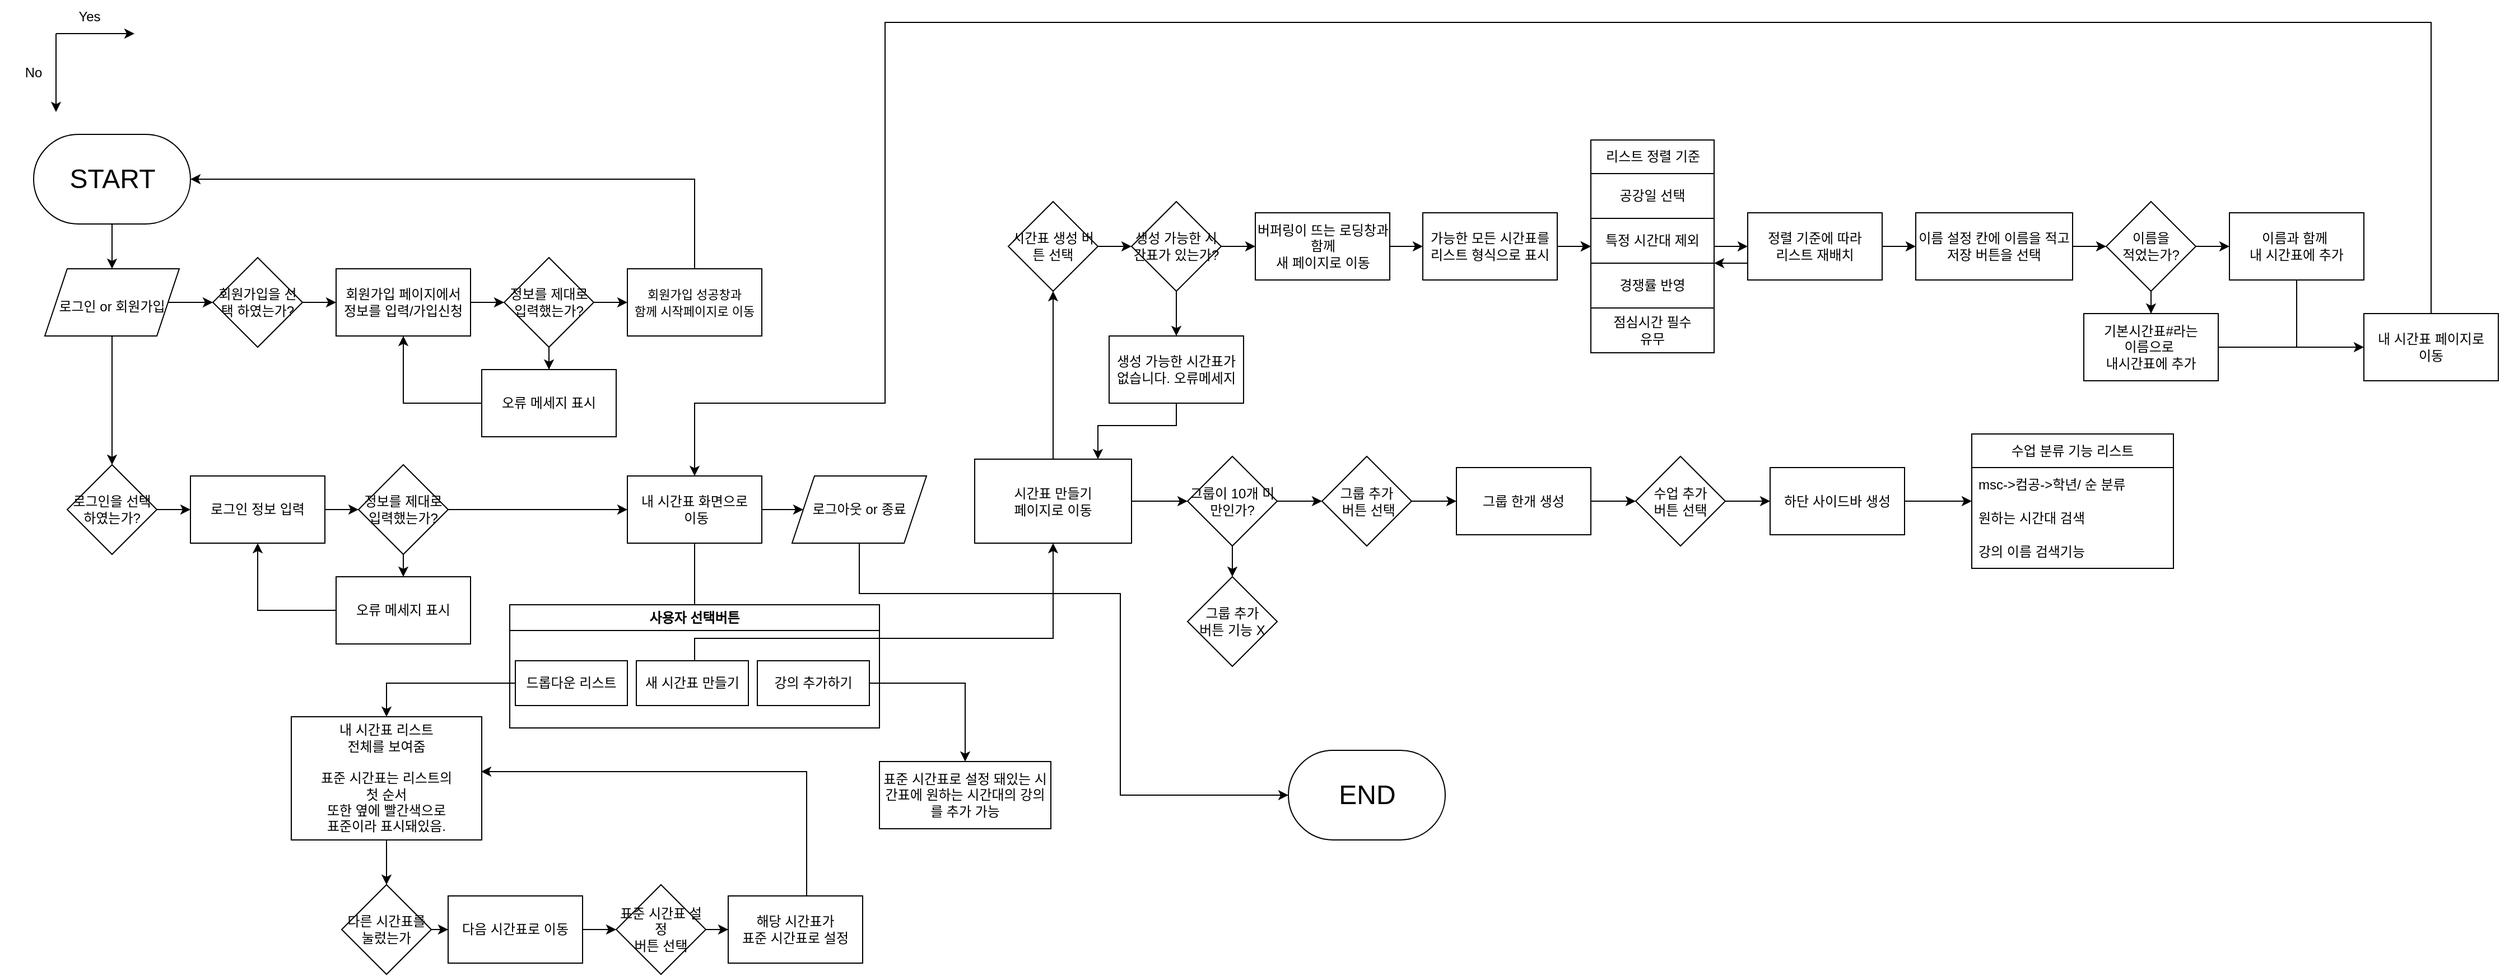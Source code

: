 <mxfile version="20.7.4" type="device"><diagram id="dqV4xJr0nWZec73tNw9l" name="페이지-1"><mxGraphModel dx="993" dy="639" grid="1" gridSize="10" guides="1" tooltips="1" connect="1" arrows="1" fold="1" page="1" pageScale="1" pageWidth="827" pageHeight="1169" math="0" shadow="0"><root><mxCell id="0"/><mxCell id="1" parent="0"/><mxCell id="DHBxJcmGTmecuj91Dgxm-1" value="" style="endArrow=classic;html=1;rounded=0;" edge="1" parent="1"><mxGeometry width="50" height="50" relative="1" as="geometry"><mxPoint x="50" y="40" as="sourcePoint"/><mxPoint x="50" y="110" as="targetPoint"/></mxGeometry></mxCell><mxCell id="DHBxJcmGTmecuj91Dgxm-2" value="" style="endArrow=classic;html=1;rounded=0;" edge="1" parent="1"><mxGeometry width="50" height="50" relative="1" as="geometry"><mxPoint x="50" y="40" as="sourcePoint"/><mxPoint x="120" y="40" as="targetPoint"/></mxGeometry></mxCell><mxCell id="DHBxJcmGTmecuj91Dgxm-3" value="Yes" style="text;html=1;strokeColor=none;fillColor=none;align=center;verticalAlign=middle;whiteSpace=wrap;rounded=0;" vertex="1" parent="1"><mxGeometry x="50" y="10" width="60" height="30" as="geometry"/></mxCell><mxCell id="DHBxJcmGTmecuj91Dgxm-4" value="No" style="text;html=1;strokeColor=none;fillColor=none;align=center;verticalAlign=middle;whiteSpace=wrap;rounded=0;" vertex="1" parent="1"><mxGeometry y="60" width="60" height="30" as="geometry"/></mxCell><mxCell id="DHBxJcmGTmecuj91Dgxm-8" style="edgeStyle=orthogonalEdgeStyle;rounded=0;orthogonalLoop=1;jettySize=auto;html=1;fontSize=24;" edge="1" parent="1" source="DHBxJcmGTmecuj91Dgxm-7" target="DHBxJcmGTmecuj91Dgxm-9"><mxGeometry relative="1" as="geometry"><mxPoint x="100" y="260" as="targetPoint"/></mxGeometry></mxCell><mxCell id="DHBxJcmGTmecuj91Dgxm-7" value="&lt;font style=&quot;font-size: 24px;&quot;&gt;START&lt;/font&gt;" style="html=1;dashed=0;whitespace=wrap;shape=mxgraph.dfd.start" vertex="1" parent="1"><mxGeometry x="30" y="130" width="140" height="80" as="geometry"/></mxCell><mxCell id="DHBxJcmGTmecuj91Dgxm-10" style="edgeStyle=orthogonalEdgeStyle;rounded=0;orthogonalLoop=1;jettySize=auto;html=1;fontSize=12;" edge="1" parent="1" source="DHBxJcmGTmecuj91Dgxm-9" target="DHBxJcmGTmecuj91Dgxm-11"><mxGeometry relative="1" as="geometry"><mxPoint x="100" y="360" as="targetPoint"/></mxGeometry></mxCell><mxCell id="DHBxJcmGTmecuj91Dgxm-21" style="edgeStyle=orthogonalEdgeStyle;rounded=0;orthogonalLoop=1;jettySize=auto;html=1;fontSize=11;" edge="1" parent="1" source="DHBxJcmGTmecuj91Dgxm-9" target="DHBxJcmGTmecuj91Dgxm-22"><mxGeometry relative="1" as="geometry"><mxPoint x="100" y="370" as="targetPoint"/></mxGeometry></mxCell><mxCell id="DHBxJcmGTmecuj91Dgxm-9" value="&lt;span style=&quot;font-size: 12px;&quot;&gt;로그인 or 회원가입&lt;/span&gt;" style="shape=parallelogram;perimeter=parallelogramPerimeter;whiteSpace=wrap;html=1;fixedSize=1;fontSize=24;" vertex="1" parent="1"><mxGeometry x="40" y="250" width="120" height="60" as="geometry"/></mxCell><mxCell id="DHBxJcmGTmecuj91Dgxm-12" style="edgeStyle=orthogonalEdgeStyle;rounded=0;orthogonalLoop=1;jettySize=auto;html=1;fontSize=12;" edge="1" parent="1" source="DHBxJcmGTmecuj91Dgxm-11" target="DHBxJcmGTmecuj91Dgxm-14"><mxGeometry relative="1" as="geometry"><mxPoint x="190" y="370" as="targetPoint"/></mxGeometry></mxCell><mxCell id="DHBxJcmGTmecuj91Dgxm-11" value="회원가입을 선택 하였는가?" style="rhombus;whiteSpace=wrap;html=1;fontSize=12;" vertex="1" parent="1"><mxGeometry x="190" y="240" width="80" height="80" as="geometry"/></mxCell><mxCell id="DHBxJcmGTmecuj91Dgxm-16" style="edgeStyle=orthogonalEdgeStyle;rounded=0;orthogonalLoop=1;jettySize=auto;html=1;fontSize=12;" edge="1" parent="1" source="DHBxJcmGTmecuj91Dgxm-14" target="DHBxJcmGTmecuj91Dgxm-17"><mxGeometry relative="1" as="geometry"><mxPoint x="370" y="370" as="targetPoint"/></mxGeometry></mxCell><mxCell id="DHBxJcmGTmecuj91Dgxm-14" value="회원가입 페이지에서&lt;br&gt;정보를 입력/가입신청" style="rounded=0;whiteSpace=wrap;html=1;fontSize=12;" vertex="1" parent="1"><mxGeometry x="300" y="250" width="120" height="60" as="geometry"/></mxCell><mxCell id="DHBxJcmGTmecuj91Dgxm-18" style="edgeStyle=orthogonalEdgeStyle;rounded=0;orthogonalLoop=1;jettySize=auto;html=1;fontSize=12;" edge="1" parent="1" source="DHBxJcmGTmecuj91Dgxm-17" target="DHBxJcmGTmecuj91Dgxm-19"><mxGeometry relative="1" as="geometry"><mxPoint x="500" y="370" as="targetPoint"/></mxGeometry></mxCell><mxCell id="DHBxJcmGTmecuj91Dgxm-25" style="edgeStyle=orthogonalEdgeStyle;rounded=0;orthogonalLoop=1;jettySize=auto;html=1;fontSize=12;" edge="1" parent="1" source="DHBxJcmGTmecuj91Dgxm-17" target="DHBxJcmGTmecuj91Dgxm-26"><mxGeometry relative="1" as="geometry"><mxPoint x="480" y="370" as="targetPoint"/></mxGeometry></mxCell><mxCell id="DHBxJcmGTmecuj91Dgxm-17" value="정보를 제대로 입력했는가?" style="rhombus;whiteSpace=wrap;html=1;fontSize=12;" vertex="1" parent="1"><mxGeometry x="450" y="240" width="80" height="80" as="geometry"/></mxCell><mxCell id="DHBxJcmGTmecuj91Dgxm-20" style="edgeStyle=orthogonalEdgeStyle;rounded=0;orthogonalLoop=1;jettySize=auto;html=1;entryX=1;entryY=0.5;entryDx=0;entryDy=0;entryPerimeter=0;fontSize=11;" edge="1" parent="1" source="DHBxJcmGTmecuj91Dgxm-19" target="DHBxJcmGTmecuj91Dgxm-7"><mxGeometry relative="1" as="geometry"><Array as="points"><mxPoint x="620" y="170"/></Array></mxGeometry></mxCell><mxCell id="DHBxJcmGTmecuj91Dgxm-19" value="&lt;font style=&quot;font-size: 11px;&quot;&gt;회원가입 성공창과&lt;br&gt;함께 시작페이지로 이동&lt;/font&gt;" style="rounded=0;whiteSpace=wrap;html=1;fontSize=12;" vertex="1" parent="1"><mxGeometry x="560" y="250" width="120" height="60" as="geometry"/></mxCell><mxCell id="DHBxJcmGTmecuj91Dgxm-23" style="edgeStyle=orthogonalEdgeStyle;rounded=0;orthogonalLoop=1;jettySize=auto;html=1;fontSize=12;" edge="1" parent="1" source="DHBxJcmGTmecuj91Dgxm-22" target="DHBxJcmGTmecuj91Dgxm-24"><mxGeometry relative="1" as="geometry"><mxPoint x="200" y="395" as="targetPoint"/></mxGeometry></mxCell><mxCell id="DHBxJcmGTmecuj91Dgxm-22" value="&lt;font style=&quot;font-size: 12px;&quot;&gt;로그인을 선택하였는가?&lt;/font&gt;" style="rhombus;whiteSpace=wrap;html=1;fontSize=11;" vertex="1" parent="1"><mxGeometry x="60" y="425" width="80" height="80" as="geometry"/></mxCell><mxCell id="DHBxJcmGTmecuj91Dgxm-28" style="edgeStyle=orthogonalEdgeStyle;rounded=0;orthogonalLoop=1;jettySize=auto;html=1;fontSize=12;" edge="1" parent="1" source="DHBxJcmGTmecuj91Dgxm-24" target="DHBxJcmGTmecuj91Dgxm-29"><mxGeometry relative="1" as="geometry"><mxPoint x="340" y="435" as="targetPoint"/></mxGeometry></mxCell><mxCell id="DHBxJcmGTmecuj91Dgxm-24" value="로그인 정보 입력" style="rounded=0;whiteSpace=wrap;html=1;fontSize=12;" vertex="1" parent="1"><mxGeometry x="170" y="435" width="120" height="60" as="geometry"/></mxCell><mxCell id="DHBxJcmGTmecuj91Dgxm-27" style="edgeStyle=orthogonalEdgeStyle;rounded=0;orthogonalLoop=1;jettySize=auto;html=1;fontSize=12;entryX=0.5;entryY=1;entryDx=0;entryDy=0;" edge="1" parent="1" source="DHBxJcmGTmecuj91Dgxm-26" target="DHBxJcmGTmecuj91Dgxm-14"><mxGeometry relative="1" as="geometry"><mxPoint x="360" y="320" as="targetPoint"/><Array as="points"><mxPoint x="360" y="370"/></Array></mxGeometry></mxCell><mxCell id="DHBxJcmGTmecuj91Dgxm-26" value="오류 메세지 표시" style="rounded=0;whiteSpace=wrap;html=1;fontSize=12;" vertex="1" parent="1"><mxGeometry x="430" y="340" width="120" height="60" as="geometry"/></mxCell><mxCell id="DHBxJcmGTmecuj91Dgxm-30" style="edgeStyle=orthogonalEdgeStyle;rounded=0;orthogonalLoop=1;jettySize=auto;html=1;fontSize=12;" edge="1" parent="1" source="DHBxJcmGTmecuj91Dgxm-29" target="DHBxJcmGTmecuj91Dgxm-31"><mxGeometry relative="1" as="geometry"><mxPoint x="430" y="465" as="targetPoint"/></mxGeometry></mxCell><mxCell id="DHBxJcmGTmecuj91Dgxm-32" style="edgeStyle=orthogonalEdgeStyle;rounded=0;orthogonalLoop=1;jettySize=auto;html=1;fontSize=12;" edge="1" parent="1" source="DHBxJcmGTmecuj91Dgxm-29" target="DHBxJcmGTmecuj91Dgxm-33"><mxGeometry relative="1" as="geometry"><mxPoint x="360" y="545" as="targetPoint"/></mxGeometry></mxCell><mxCell id="DHBxJcmGTmecuj91Dgxm-29" value="정보를 제대로 입력했는가?" style="rhombus;whiteSpace=wrap;html=1;fontSize=12;" vertex="1" parent="1"><mxGeometry x="320" y="425" width="80" height="80" as="geometry"/></mxCell><mxCell id="DHBxJcmGTmecuj91Dgxm-198" value="" style="edgeStyle=orthogonalEdgeStyle;rounded=0;orthogonalLoop=1;jettySize=auto;html=1;fontFamily=Helvetica;fontSize=12;fontColor=default;endArrow=classic;endFill=1;" edge="1" parent="1" source="DHBxJcmGTmecuj91Dgxm-31" target="DHBxJcmGTmecuj91Dgxm-197"><mxGeometry relative="1" as="geometry"/></mxCell><mxCell id="DHBxJcmGTmecuj91Dgxm-31" value="내 시간표 화면으로&lt;br&gt;&amp;nbsp;이동" style="rounded=0;whiteSpace=wrap;html=1;fontSize=12;" vertex="1" parent="1"><mxGeometry x="560" y="435" width="120" height="60" as="geometry"/></mxCell><mxCell id="DHBxJcmGTmecuj91Dgxm-34" style="edgeStyle=orthogonalEdgeStyle;rounded=0;orthogonalLoop=1;jettySize=auto;html=1;entryX=0.5;entryY=1;entryDx=0;entryDy=0;fontSize=12;" edge="1" parent="1" source="DHBxJcmGTmecuj91Dgxm-33" target="DHBxJcmGTmecuj91Dgxm-24"><mxGeometry relative="1" as="geometry"/></mxCell><mxCell id="DHBxJcmGTmecuj91Dgxm-33" value="오류 메세지 표시" style="rounded=0;whiteSpace=wrap;html=1;fontSize=12;" vertex="1" parent="1"><mxGeometry x="300" y="525" width="120" height="60" as="geometry"/></mxCell><mxCell id="DHBxJcmGTmecuj91Dgxm-44" value="사용자 선택버튼" style="swimlane;whiteSpace=wrap;html=1;fontSize=12;startSize=23;" vertex="1" parent="1"><mxGeometry x="455" y="550" width="330" height="110" as="geometry"><mxRectangle x="520" y="550" width="140" height="30" as="alternateBounds"/></mxGeometry></mxCell><mxCell id="DHBxJcmGTmecuj91Dgxm-49" value="새 시간표 만들기" style="rounded=0;whiteSpace=wrap;html=1;fontSize=12;" vertex="1" parent="DHBxJcmGTmecuj91Dgxm-44"><mxGeometry x="113" y="50" width="100" height="40" as="geometry"/></mxCell><mxCell id="DHBxJcmGTmecuj91Dgxm-48" value="강의 추가하기" style="rounded=0;whiteSpace=wrap;html=1;fontSize=12;" vertex="1" parent="DHBxJcmGTmecuj91Dgxm-44"><mxGeometry x="221" y="50" width="100" height="40" as="geometry"/></mxCell><mxCell id="DHBxJcmGTmecuj91Dgxm-47" value="드롭다운 리스트" style="rounded=0;whiteSpace=wrap;html=1;fontSize=12;" vertex="1" parent="DHBxJcmGTmecuj91Dgxm-44"><mxGeometry x="5" y="50" width="100" height="40" as="geometry"/></mxCell><mxCell id="DHBxJcmGTmecuj91Dgxm-45" value="" style="edgeStyle=orthogonalEdgeStyle;rounded=0;orthogonalLoop=1;jettySize=auto;html=1;fontSize=12;endArrow=none;" edge="1" parent="1" source="DHBxJcmGTmecuj91Dgxm-31" target="DHBxJcmGTmecuj91Dgxm-44"><mxGeometry relative="1" as="geometry"><mxPoint x="660" y="570" as="targetPoint"/><mxPoint x="620" y="495" as="sourcePoint"/><Array as="points"/></mxGeometry></mxCell><mxCell id="DHBxJcmGTmecuj91Dgxm-51" style="edgeStyle=orthogonalEdgeStyle;rounded=0;orthogonalLoop=1;jettySize=auto;html=1;fontSize=12;" edge="1" parent="1" source="DHBxJcmGTmecuj91Dgxm-47" target="DHBxJcmGTmecuj91Dgxm-52"><mxGeometry relative="1" as="geometry"><mxPoint x="360" y="650" as="targetPoint"/></mxGeometry></mxCell><mxCell id="DHBxJcmGTmecuj91Dgxm-53" style="edgeStyle=orthogonalEdgeStyle;rounded=0;orthogonalLoop=1;jettySize=auto;html=1;fontSize=12;" edge="1" parent="1" source="DHBxJcmGTmecuj91Dgxm-52" target="DHBxJcmGTmecuj91Dgxm-54"><mxGeometry relative="1" as="geometry"><mxPoint x="345" y="810" as="targetPoint"/></mxGeometry></mxCell><mxCell id="DHBxJcmGTmecuj91Dgxm-52" value="내 시간표 리스트 &lt;br&gt;전체를 보여줌&lt;br&gt;&lt;br&gt;표준 시간표는 리스트의 &lt;br&gt;첫 순서&lt;br&gt;또한 옆에 빨간색으로 &lt;br&gt;표준이라 표시돼있음." style="rounded=0;whiteSpace=wrap;html=1;fontSize=12;" vertex="1" parent="1"><mxGeometry x="260" y="650" width="170" height="110" as="geometry"/></mxCell><mxCell id="DHBxJcmGTmecuj91Dgxm-55" style="edgeStyle=orthogonalEdgeStyle;rounded=0;orthogonalLoop=1;jettySize=auto;html=1;fontSize=12;" edge="1" parent="1" source="DHBxJcmGTmecuj91Dgxm-54" target="DHBxJcmGTmecuj91Dgxm-56"><mxGeometry relative="1" as="geometry"><mxPoint x="430" y="840" as="targetPoint"/></mxGeometry></mxCell><mxCell id="DHBxJcmGTmecuj91Dgxm-54" value="다른 시간표를 눌렀는가" style="rhombus;whiteSpace=wrap;html=1;fontSize=12;" vertex="1" parent="1"><mxGeometry x="305" y="800" width="80" height="80" as="geometry"/></mxCell><mxCell id="DHBxJcmGTmecuj91Dgxm-58" value="" style="edgeStyle=orthogonalEdgeStyle;rounded=0;orthogonalLoop=1;jettySize=auto;html=1;fontSize=12;" edge="1" parent="1" source="DHBxJcmGTmecuj91Dgxm-56" target="DHBxJcmGTmecuj91Dgxm-57"><mxGeometry relative="1" as="geometry"/></mxCell><mxCell id="DHBxJcmGTmecuj91Dgxm-56" value="다음 시간표로 이동" style="rounded=0;whiteSpace=wrap;html=1;fontSize=12;" vertex="1" parent="1"><mxGeometry x="400" y="810" width="120" height="60" as="geometry"/></mxCell><mxCell id="DHBxJcmGTmecuj91Dgxm-61" value="" style="edgeStyle=orthogonalEdgeStyle;rounded=0;orthogonalLoop=1;jettySize=auto;html=1;fontSize=12;" edge="1" parent="1" source="DHBxJcmGTmecuj91Dgxm-57" target="DHBxJcmGTmecuj91Dgxm-60"><mxGeometry relative="1" as="geometry"/></mxCell><mxCell id="DHBxJcmGTmecuj91Dgxm-57" value="표준 시간표 설정 &lt;br&gt;버튼 선택" style="rhombus;whiteSpace=wrap;html=1;rounded=0;" vertex="1" parent="1"><mxGeometry x="550" y="800" width="80" height="80" as="geometry"/></mxCell><mxCell id="DHBxJcmGTmecuj91Dgxm-62" style="edgeStyle=orthogonalEdgeStyle;rounded=0;orthogonalLoop=1;jettySize=auto;html=1;entryX=0.997;entryY=0.445;entryDx=0;entryDy=0;entryPerimeter=0;fontSize=12;" edge="1" parent="1" source="DHBxJcmGTmecuj91Dgxm-60" target="DHBxJcmGTmecuj91Dgxm-52"><mxGeometry relative="1" as="geometry"><Array as="points"><mxPoint x="720" y="699"/></Array></mxGeometry></mxCell><mxCell id="DHBxJcmGTmecuj91Dgxm-60" value="해당 시간표가 &lt;br&gt;표준 시간표로 설정" style="whiteSpace=wrap;html=1;rounded=0;" vertex="1" parent="1"><mxGeometry x="650" y="810" width="120" height="60" as="geometry"/></mxCell><mxCell id="DHBxJcmGTmecuj91Dgxm-64" value="표준 시간표로 설정 돼있는 시간표에 원하는 시간대의 강의를 추가 가능" style="rounded=0;whiteSpace=wrap;html=1;fontSize=12;" vertex="1" parent="1"><mxGeometry x="785" y="690" width="153" height="60" as="geometry"/></mxCell><mxCell id="DHBxJcmGTmecuj91Dgxm-65" value="" style="edgeStyle=orthogonalEdgeStyle;rounded=0;orthogonalLoop=1;jettySize=auto;html=1;fontSize=12;" edge="1" parent="1" source="DHBxJcmGTmecuj91Dgxm-48" target="DHBxJcmGTmecuj91Dgxm-64"><mxGeometry relative="1" as="geometry"/></mxCell><mxCell id="DHBxJcmGTmecuj91Dgxm-72" value="" style="edgeStyle=orthogonalEdgeStyle;rounded=0;orthogonalLoop=1;jettySize=auto;html=1;fontSize=12;" edge="1" parent="1" source="DHBxJcmGTmecuj91Dgxm-67" target="DHBxJcmGTmecuj91Dgxm-71"><mxGeometry relative="1" as="geometry"/></mxCell><mxCell id="DHBxJcmGTmecuj91Dgxm-99" value="" style="edgeStyle=orthogonalEdgeStyle;rounded=0;orthogonalLoop=1;jettySize=auto;html=1;fontSize=12;" edge="1" parent="1" source="DHBxJcmGTmecuj91Dgxm-67" target="DHBxJcmGTmecuj91Dgxm-98"><mxGeometry relative="1" as="geometry"/></mxCell><mxCell id="DHBxJcmGTmecuj91Dgxm-67" value="시간표 만들기&lt;br&gt;페이지로 이동" style="rounded=0;whiteSpace=wrap;html=1;fontSize=12;" vertex="1" parent="1"><mxGeometry x="870" y="420" width="140" height="75" as="geometry"/></mxCell><mxCell id="DHBxJcmGTmecuj91Dgxm-68" value="" style="edgeStyle=orthogonalEdgeStyle;rounded=0;orthogonalLoop=1;jettySize=auto;html=1;fontSize=12;" edge="1" parent="1" source="DHBxJcmGTmecuj91Dgxm-49" target="DHBxJcmGTmecuj91Dgxm-67"><mxGeometry relative="1" as="geometry"><Array as="points"><mxPoint x="620" y="580"/><mxPoint x="940" y="580"/></Array></mxGeometry></mxCell><mxCell id="DHBxJcmGTmecuj91Dgxm-77" value="" style="edgeStyle=orthogonalEdgeStyle;rounded=0;orthogonalLoop=1;jettySize=auto;html=1;fontSize=12;" edge="1" parent="1" source="DHBxJcmGTmecuj91Dgxm-71" target="DHBxJcmGTmecuj91Dgxm-76"><mxGeometry relative="1" as="geometry"/></mxCell><mxCell id="DHBxJcmGTmecuj91Dgxm-82" value="" style="edgeStyle=orthogonalEdgeStyle;rounded=0;orthogonalLoop=1;jettySize=auto;html=1;fontSize=12;" edge="1" parent="1" source="DHBxJcmGTmecuj91Dgxm-71" target="DHBxJcmGTmecuj91Dgxm-81"><mxGeometry relative="1" as="geometry"/></mxCell><mxCell id="DHBxJcmGTmecuj91Dgxm-71" value="그룹이 10개 미만인가?" style="rhombus;whiteSpace=wrap;html=1;rounded=0;" vertex="1" parent="1"><mxGeometry x="1060" y="417.5" width="80" height="80" as="geometry"/></mxCell><mxCell id="DHBxJcmGTmecuj91Dgxm-79" value="" style="edgeStyle=orthogonalEdgeStyle;rounded=0;orthogonalLoop=1;jettySize=auto;html=1;fontSize=12;" edge="1" parent="1" source="DHBxJcmGTmecuj91Dgxm-76" target="DHBxJcmGTmecuj91Dgxm-78"><mxGeometry relative="1" as="geometry"/></mxCell><mxCell id="DHBxJcmGTmecuj91Dgxm-76" value="그룹 추가&lt;br&gt;&amp;nbsp;버튼 선택" style="rhombus;whiteSpace=wrap;html=1;rounded=0;" vertex="1" parent="1"><mxGeometry x="1180" y="417.5" width="80" height="80" as="geometry"/></mxCell><mxCell id="DHBxJcmGTmecuj91Dgxm-84" value="" style="edgeStyle=orthogonalEdgeStyle;rounded=0;orthogonalLoop=1;jettySize=auto;html=1;fontSize=12;" edge="1" parent="1" source="DHBxJcmGTmecuj91Dgxm-78" target="DHBxJcmGTmecuj91Dgxm-83"><mxGeometry relative="1" as="geometry"/></mxCell><mxCell id="DHBxJcmGTmecuj91Dgxm-78" value="그룹 한개 생성" style="whiteSpace=wrap;html=1;rounded=0;" vertex="1" parent="1"><mxGeometry x="1300" y="427.5" width="120" height="60" as="geometry"/></mxCell><mxCell id="DHBxJcmGTmecuj91Dgxm-81" value="그룹 추가 &lt;br&gt;버튼 기능 X" style="rhombus;whiteSpace=wrap;html=1;rounded=0;" vertex="1" parent="1"><mxGeometry x="1060" y="525" width="80" height="80" as="geometry"/></mxCell><mxCell id="DHBxJcmGTmecuj91Dgxm-86" value="" style="edgeStyle=orthogonalEdgeStyle;rounded=0;orthogonalLoop=1;jettySize=auto;html=1;fontSize=12;" edge="1" parent="1" source="DHBxJcmGTmecuj91Dgxm-83" target="DHBxJcmGTmecuj91Dgxm-85"><mxGeometry relative="1" as="geometry"/></mxCell><mxCell id="DHBxJcmGTmecuj91Dgxm-83" value="수업 추가 &lt;br&gt;버튼 선택" style="rhombus;whiteSpace=wrap;html=1;rounded=0;" vertex="1" parent="1"><mxGeometry x="1460" y="417.5" width="80" height="80" as="geometry"/></mxCell><mxCell id="DHBxJcmGTmecuj91Dgxm-88" style="edgeStyle=orthogonalEdgeStyle;rounded=0;orthogonalLoop=1;jettySize=auto;html=1;fontSize=12;" edge="1" parent="1" source="DHBxJcmGTmecuj91Dgxm-85" target="DHBxJcmGTmecuj91Dgxm-89"><mxGeometry relative="1" as="geometry"><mxPoint x="1760" y="457.5" as="targetPoint"/></mxGeometry></mxCell><mxCell id="DHBxJcmGTmecuj91Dgxm-85" value="하단 사이드바 생성" style="whiteSpace=wrap;html=1;rounded=0;" vertex="1" parent="1"><mxGeometry x="1580" y="427.5" width="120" height="60" as="geometry"/></mxCell><mxCell id="DHBxJcmGTmecuj91Dgxm-89" value="수업 분류 기능 리스트" style="swimlane;fontStyle=0;childLayout=stackLayout;horizontal=1;startSize=30;horizontalStack=0;resizeParent=1;resizeParentMax=0;resizeLast=0;collapsible=1;marginBottom=0;whiteSpace=wrap;html=1;fontSize=12;" vertex="1" parent="1"><mxGeometry x="1760" y="397.5" width="180" height="120" as="geometry"/></mxCell><mxCell id="DHBxJcmGTmecuj91Dgxm-90" value="msc-&amp;gt;컴공-&amp;gt;학년/ 순 분류" style="text;strokeColor=none;fillColor=none;align=left;verticalAlign=middle;spacingLeft=4;spacingRight=4;overflow=hidden;points=[[0,0.5],[1,0.5]];portConstraint=eastwest;rotatable=0;whiteSpace=wrap;html=1;fontSize=12;" vertex="1" parent="DHBxJcmGTmecuj91Dgxm-89"><mxGeometry y="30" width="180" height="30" as="geometry"/></mxCell><mxCell id="DHBxJcmGTmecuj91Dgxm-91" value="원하는 시간대 검색" style="text;strokeColor=none;fillColor=none;align=left;verticalAlign=middle;spacingLeft=4;spacingRight=4;overflow=hidden;points=[[0,0.5],[1,0.5]];portConstraint=eastwest;rotatable=0;whiteSpace=wrap;html=1;fontSize=12;" vertex="1" parent="DHBxJcmGTmecuj91Dgxm-89"><mxGeometry y="60" width="180" height="30" as="geometry"/></mxCell><mxCell id="DHBxJcmGTmecuj91Dgxm-92" value="강의 이름 검색기능" style="text;strokeColor=none;fillColor=none;align=left;verticalAlign=middle;spacingLeft=4;spacingRight=4;overflow=hidden;points=[[0,0.5],[1,0.5]];portConstraint=eastwest;rotatable=0;whiteSpace=wrap;html=1;fontSize=12;" vertex="1" parent="DHBxJcmGTmecuj91Dgxm-89"><mxGeometry y="90" width="180" height="30" as="geometry"/></mxCell><mxCell id="DHBxJcmGTmecuj91Dgxm-105" style="edgeStyle=orthogonalEdgeStyle;rounded=0;orthogonalLoop=1;jettySize=auto;html=1;fontSize=12;" edge="1" parent="1" source="DHBxJcmGTmecuj91Dgxm-98" target="DHBxJcmGTmecuj91Dgxm-103"><mxGeometry relative="1" as="geometry"/></mxCell><mxCell id="DHBxJcmGTmecuj91Dgxm-98" value="시간표 생성 버튼 선택" style="rhombus;whiteSpace=wrap;html=1;rounded=0;" vertex="1" parent="1"><mxGeometry x="900" y="190" width="80" height="80" as="geometry"/></mxCell><mxCell id="DHBxJcmGTmecuj91Dgxm-107" value="" style="edgeStyle=orthogonalEdgeStyle;rounded=0;orthogonalLoop=1;jettySize=auto;html=1;fontSize=12;" edge="1" parent="1" source="DHBxJcmGTmecuj91Dgxm-103" target="DHBxJcmGTmecuj91Dgxm-106"><mxGeometry relative="1" as="geometry"/></mxCell><mxCell id="DHBxJcmGTmecuj91Dgxm-110" value="" style="edgeStyle=orthogonalEdgeStyle;rounded=0;orthogonalLoop=1;jettySize=auto;html=1;fontSize=12;" edge="1" parent="1" source="DHBxJcmGTmecuj91Dgxm-103" target="DHBxJcmGTmecuj91Dgxm-109"><mxGeometry relative="1" as="geometry"/></mxCell><mxCell id="DHBxJcmGTmecuj91Dgxm-103" value="생성 가능한 시간표가 있는가?" style="rhombus;whiteSpace=wrap;html=1;rounded=0;" vertex="1" parent="1"><mxGeometry x="1010" y="190" width="80" height="80" as="geometry"/></mxCell><mxCell id="DHBxJcmGTmecuj91Dgxm-114" value="" style="edgeStyle=orthogonalEdgeStyle;rounded=0;orthogonalLoop=1;jettySize=auto;html=1;fontSize=12;" edge="1" parent="1" source="DHBxJcmGTmecuj91Dgxm-106" target="DHBxJcmGTmecuj91Dgxm-113"><mxGeometry relative="1" as="geometry"/></mxCell><mxCell id="DHBxJcmGTmecuj91Dgxm-106" value="버퍼링이 뜨는 로딩창과 함께 &lt;br&gt;새 페이지로 이동" style="whiteSpace=wrap;html=1;rounded=0;" vertex="1" parent="1"><mxGeometry x="1120.5" y="200" width="120" height="60" as="geometry"/></mxCell><mxCell id="DHBxJcmGTmecuj91Dgxm-111" style="edgeStyle=orthogonalEdgeStyle;rounded=0;orthogonalLoop=1;jettySize=auto;html=1;fontSize=12;" edge="1" parent="1" source="DHBxJcmGTmecuj91Dgxm-109" target="DHBxJcmGTmecuj91Dgxm-67"><mxGeometry relative="1" as="geometry"><Array as="points"><mxPoint x="1050" y="390"/><mxPoint x="980" y="390"/></Array></mxGeometry></mxCell><mxCell id="DHBxJcmGTmecuj91Dgxm-109" value="생성 가능한 시간표가 없습니다. 오류메세지" style="whiteSpace=wrap;html=1;rounded=0;" vertex="1" parent="1"><mxGeometry x="990" y="310" width="120" height="60" as="geometry"/></mxCell><mxCell id="DHBxJcmGTmecuj91Dgxm-123" style="edgeStyle=orthogonalEdgeStyle;rounded=0;orthogonalLoop=1;jettySize=auto;html=1;fontFamily=Helvetica;fontSize=12;fontColor=default;startSize=30;" edge="1" parent="1" source="DHBxJcmGTmecuj91Dgxm-113" target="DHBxJcmGTmecuj91Dgxm-143"><mxGeometry relative="1" as="geometry"><mxPoint x="1420" y="230" as="targetPoint"/></mxGeometry></mxCell><mxCell id="DHBxJcmGTmecuj91Dgxm-113" value="가능한 모든 시간표를&lt;br&gt;리스트 형식으로 표시" style="whiteSpace=wrap;html=1;rounded=0;" vertex="1" parent="1"><mxGeometry x="1270" y="200" width="120" height="60" as="geometry"/></mxCell><mxCell id="DHBxJcmGTmecuj91Dgxm-143" value="리스트 정렬 기준" style="shape=table;startSize=30;container=1;collapsible=0;childLayout=tableLayout;strokeColor=default;fontFamily=Helvetica;fontSize=12;fontColor=default;fillColor=default;html=1;" vertex="1" parent="1"><mxGeometry x="1420" y="135" width="110" height="190" as="geometry"/></mxCell><mxCell id="DHBxJcmGTmecuj91Dgxm-144" value="" style="shape=tableRow;horizontal=0;startSize=0;swimlaneHead=0;swimlaneBody=0;top=0;left=0;bottom=0;right=0;collapsible=0;dropTarget=0;fillColor=none;points=[[0,0.5],[1,0.5]];portConstraint=eastwest;strokeColor=default;fontFamily=Helvetica;fontSize=12;fontColor=default;html=1;" vertex="1" parent="DHBxJcmGTmecuj91Dgxm-143"><mxGeometry y="30" width="110" height="40" as="geometry"/></mxCell><mxCell id="DHBxJcmGTmecuj91Dgxm-145" value="공강일 선택" style="shape=partialRectangle;html=1;whiteSpace=wrap;connectable=0;overflow=hidden;fillColor=none;top=0;left=0;bottom=0;right=0;pointerEvents=1;strokeColor=default;fontFamily=Helvetica;fontSize=12;fontColor=default;startSize=30;" vertex="1" parent="DHBxJcmGTmecuj91Dgxm-144"><mxGeometry width="110" height="40" as="geometry"><mxRectangle width="110" height="40" as="alternateBounds"/></mxGeometry></mxCell><mxCell id="DHBxJcmGTmecuj91Dgxm-146" value="" style="shape=tableRow;horizontal=0;startSize=0;swimlaneHead=0;swimlaneBody=0;top=0;left=0;bottom=0;right=0;collapsible=0;dropTarget=0;fillColor=none;points=[[0,0.5],[1,0.5]];portConstraint=eastwest;strokeColor=default;fontFamily=Helvetica;fontSize=12;fontColor=default;html=1;" vertex="1" parent="DHBxJcmGTmecuj91Dgxm-143"><mxGeometry y="70" width="110" height="40" as="geometry"/></mxCell><mxCell id="DHBxJcmGTmecuj91Dgxm-147" value="특정 시간대 제외" style="shape=partialRectangle;html=1;whiteSpace=wrap;connectable=0;overflow=hidden;fillColor=none;top=0;left=0;bottom=0;right=0;pointerEvents=1;strokeColor=default;fontFamily=Helvetica;fontSize=12;fontColor=default;startSize=30;" vertex="1" parent="DHBxJcmGTmecuj91Dgxm-146"><mxGeometry width="110" height="40" as="geometry"><mxRectangle width="110" height="40" as="alternateBounds"/></mxGeometry></mxCell><mxCell id="DHBxJcmGTmecuj91Dgxm-148" value="" style="shape=tableRow;horizontal=0;startSize=0;swimlaneHead=0;swimlaneBody=0;top=0;left=0;bottom=0;right=0;collapsible=0;dropTarget=0;fillColor=none;points=[[0,0.5],[1,0.5]];portConstraint=eastwest;strokeColor=default;fontFamily=Helvetica;fontSize=12;fontColor=default;html=1;" vertex="1" parent="DHBxJcmGTmecuj91Dgxm-143"><mxGeometry y="110" width="110" height="40" as="geometry"/></mxCell><mxCell id="DHBxJcmGTmecuj91Dgxm-149" value="경쟁률 반영" style="shape=partialRectangle;html=1;whiteSpace=wrap;connectable=0;overflow=hidden;fillColor=none;top=0;left=0;bottom=0;right=0;pointerEvents=1;strokeColor=default;fontFamily=Helvetica;fontSize=12;fontColor=default;startSize=30;" vertex="1" parent="DHBxJcmGTmecuj91Dgxm-148"><mxGeometry width="110" height="40" as="geometry"><mxRectangle width="110" height="40" as="alternateBounds"/></mxGeometry></mxCell><mxCell id="DHBxJcmGTmecuj91Dgxm-169" value="" style="rounded=1;whiteSpace=wrap;html=1;startSize=30;" vertex="1" parent="DHBxJcmGTmecuj91Dgxm-148"><mxGeometry x="110" width="NaN" height="40" as="geometry"><mxRectangle width="NaN" height="40" as="alternateBounds"/></mxGeometry></mxCell><mxCell id="DHBxJcmGTmecuj91Dgxm-150" value="" style="shape=tableRow;horizontal=0;startSize=0;swimlaneHead=0;swimlaneBody=0;top=0;left=0;bottom=0;right=0;collapsible=0;dropTarget=0;fillColor=none;points=[[0,0.5],[1,0.5]];portConstraint=eastwest;strokeColor=default;fontFamily=Helvetica;fontSize=12;fontColor=default;html=1;" vertex="1" parent="DHBxJcmGTmecuj91Dgxm-143"><mxGeometry y="150" width="110" height="40" as="geometry"/></mxCell><mxCell id="DHBxJcmGTmecuj91Dgxm-151" value="점심시간 필수 &lt;br&gt;유무" style="shape=partialRectangle;html=1;whiteSpace=wrap;connectable=0;overflow=hidden;fillColor=none;top=0;left=0;bottom=0;right=0;pointerEvents=1;strokeColor=default;fontFamily=Helvetica;fontSize=12;fontColor=default;startSize=30;" vertex="1" parent="DHBxJcmGTmecuj91Dgxm-150"><mxGeometry width="110" height="40" as="geometry"><mxRectangle width="110" height="40" as="alternateBounds"/></mxGeometry></mxCell><mxCell id="DHBxJcmGTmecuj91Dgxm-170" value="" style="edgeStyle=orthogonalEdgeStyle;rounded=0;orthogonalLoop=1;jettySize=auto;html=1;fontFamily=Helvetica;fontSize=12;fontColor=default;startSize=30;" edge="1" parent="1" source="DHBxJcmGTmecuj91Dgxm-164" target="DHBxJcmGTmecuj91Dgxm-169"><mxGeometry relative="1" as="geometry"/></mxCell><mxCell id="DHBxJcmGTmecuj91Dgxm-174" value="" style="edgeStyle=orthogonalEdgeStyle;rounded=0;orthogonalLoop=1;jettySize=auto;html=1;fontFamily=Helvetica;fontSize=12;fontColor=default;startSize=30;" edge="1" parent="1" source="DHBxJcmGTmecuj91Dgxm-164" target="DHBxJcmGTmecuj91Dgxm-173"><mxGeometry relative="1" as="geometry"/></mxCell><mxCell id="DHBxJcmGTmecuj91Dgxm-164" value="정렬 기준에 따라&lt;br style=&quot;border-color: var(--border-color);&quot;&gt;리스트 재배치" style="whiteSpace=wrap;html=1;startSize=30;" vertex="1" parent="1"><mxGeometry x="1560" y="200" width="120" height="60" as="geometry"/></mxCell><mxCell id="DHBxJcmGTmecuj91Dgxm-171" style="edgeStyle=orthogonalEdgeStyle;rounded=0;orthogonalLoop=1;jettySize=auto;html=1;fontFamily=Helvetica;fontSize=12;fontColor=default;startSize=30;" edge="1" parent="1"><mxGeometry relative="1" as="geometry"><mxPoint x="1390" y="230" as="sourcePoint"/><mxPoint x="1420" y="230" as="targetPoint"/></mxGeometry></mxCell><mxCell id="DHBxJcmGTmecuj91Dgxm-172" style="edgeStyle=orthogonalEdgeStyle;rounded=0;orthogonalLoop=1;jettySize=auto;html=1;fontFamily=Helvetica;fontSize=12;fontColor=default;startSize=30;entryX=0;entryY=0.5;entryDx=0;entryDy=0;" edge="1" parent="1" source="DHBxJcmGTmecuj91Dgxm-143" target="DHBxJcmGTmecuj91Dgxm-164"><mxGeometry relative="1" as="geometry"><mxPoint x="1400" y="240" as="sourcePoint"/><mxPoint x="1430" y="240" as="targetPoint"/></mxGeometry></mxCell><mxCell id="DHBxJcmGTmecuj91Dgxm-177" value="" style="edgeStyle=orthogonalEdgeStyle;rounded=0;orthogonalLoop=1;jettySize=auto;html=1;fontFamily=Helvetica;fontSize=12;fontColor=default;startSize=30;" edge="1" parent="1" source="DHBxJcmGTmecuj91Dgxm-173" target="DHBxJcmGTmecuj91Dgxm-176"><mxGeometry relative="1" as="geometry"/></mxCell><mxCell id="DHBxJcmGTmecuj91Dgxm-173" value="이름 설정 칸에 이름을 적고 저장 버튼을 선택" style="whiteSpace=wrap;html=1;startSize=30;" vertex="1" parent="1"><mxGeometry x="1710" y="200" width="140" height="60" as="geometry"/></mxCell><mxCell id="DHBxJcmGTmecuj91Dgxm-180" value="" style="edgeStyle=orthogonalEdgeStyle;rounded=0;orthogonalLoop=1;jettySize=auto;html=1;fontFamily=Helvetica;fontSize=12;fontColor=default;startSize=30;" edge="1" parent="1" source="DHBxJcmGTmecuj91Dgxm-176" target="DHBxJcmGTmecuj91Dgxm-179"><mxGeometry relative="1" as="geometry"/></mxCell><mxCell id="DHBxJcmGTmecuj91Dgxm-190" value="" style="edgeStyle=orthogonalEdgeStyle;rounded=0;orthogonalLoop=1;jettySize=auto;html=1;fontFamily=Helvetica;fontSize=12;fontColor=default;startSize=30;" edge="1" parent="1" source="DHBxJcmGTmecuj91Dgxm-176" target="DHBxJcmGTmecuj91Dgxm-189"><mxGeometry relative="1" as="geometry"/></mxCell><mxCell id="DHBxJcmGTmecuj91Dgxm-176" value="이름을 &lt;br&gt;적었는가?" style="rhombus;whiteSpace=wrap;html=1;startSize=30;" vertex="1" parent="1"><mxGeometry x="1880" y="190" width="80" height="80" as="geometry"/></mxCell><mxCell id="DHBxJcmGTmecuj91Dgxm-193" style="edgeStyle=orthogonalEdgeStyle;rounded=0;orthogonalLoop=1;jettySize=auto;html=1;fontFamily=Helvetica;fontSize=12;fontColor=default;startSize=30;endArrow=none;endFill=0;" edge="1" parent="1" source="DHBxJcmGTmecuj91Dgxm-179"><mxGeometry relative="1" as="geometry"><mxPoint x="2050" y="320" as="targetPoint"/></mxGeometry></mxCell><mxCell id="DHBxJcmGTmecuj91Dgxm-179" value="이름과 함께&amp;nbsp; &lt;br&gt;내 시간표에 추가" style="whiteSpace=wrap;html=1;startSize=30;" vertex="1" parent="1"><mxGeometry x="1990" y="200" width="120" height="60" as="geometry"/></mxCell><mxCell id="DHBxJcmGTmecuj91Dgxm-192" style="edgeStyle=orthogonalEdgeStyle;rounded=0;orthogonalLoop=1;jettySize=auto;html=1;fontFamily=Helvetica;fontSize=12;fontColor=default;startSize=30;" edge="1" parent="1" source="DHBxJcmGTmecuj91Dgxm-189" target="DHBxJcmGTmecuj91Dgxm-194"><mxGeometry relative="1" as="geometry"><mxPoint x="2120" y="320" as="targetPoint"/></mxGeometry></mxCell><mxCell id="DHBxJcmGTmecuj91Dgxm-189" value="기본시간표#라는&lt;br&gt;이름으로&amp;nbsp;&lt;br&gt;내시간표에 추가" style="whiteSpace=wrap;html=1;startSize=30;" vertex="1" parent="1"><mxGeometry x="1860" y="290" width="120" height="60" as="geometry"/></mxCell><mxCell id="DHBxJcmGTmecuj91Dgxm-195" style="edgeStyle=orthogonalEdgeStyle;rounded=0;orthogonalLoop=1;jettySize=auto;html=1;fontFamily=Helvetica;fontSize=12;fontColor=default;endArrow=classic;endFill=1;" edge="1" parent="1" source="DHBxJcmGTmecuj91Dgxm-194" target="DHBxJcmGTmecuj91Dgxm-31"><mxGeometry relative="1" as="geometry"><Array as="points"><mxPoint x="2170" y="30"/><mxPoint x="790" y="30"/><mxPoint x="790" y="370"/><mxPoint x="620" y="370"/></Array></mxGeometry></mxCell><mxCell id="DHBxJcmGTmecuj91Dgxm-194" value="내 시간표 페이지로 &lt;br&gt;이동" style="rounded=0;whiteSpace=wrap;html=1;strokeColor=default;fontFamily=Helvetica;fontSize=12;fontColor=default;startSize=30;fillColor=default;" vertex="1" parent="1"><mxGeometry x="2110" y="290" width="120" height="60" as="geometry"/></mxCell><mxCell id="DHBxJcmGTmecuj91Dgxm-202" style="edgeStyle=orthogonalEdgeStyle;rounded=0;orthogonalLoop=1;jettySize=auto;html=1;fontFamily=Helvetica;fontSize=12;fontColor=default;endArrow=classic;endFill=1;entryX=0;entryY=0.5;entryDx=0;entryDy=0;entryPerimeter=0;" edge="1" parent="1" source="DHBxJcmGTmecuj91Dgxm-197" target="DHBxJcmGTmecuj91Dgxm-201"><mxGeometry relative="1" as="geometry"><Array as="points"><mxPoint x="767" y="540"/><mxPoint x="1000" y="540"/><mxPoint x="1000" y="720"/><mxPoint x="1140" y="720"/></Array></mxGeometry></mxCell><mxCell id="DHBxJcmGTmecuj91Dgxm-197" value="로그아웃 or 종료" style="shape=parallelogram;perimeter=parallelogramPerimeter;whiteSpace=wrap;html=1;fixedSize=1;rounded=0;" vertex="1" parent="1"><mxGeometry x="707" y="435" width="120" height="60" as="geometry"/></mxCell><mxCell id="DHBxJcmGTmecuj91Dgxm-201" value="&lt;span style=&quot;font-size: 24px;&quot;&gt;END&lt;/span&gt;" style="html=1;dashed=0;whitespace=wrap;shape=mxgraph.dfd.start" vertex="1" parent="1"><mxGeometry x="1150" y="680" width="140" height="80" as="geometry"/></mxCell></root></mxGraphModel></diagram></mxfile>
